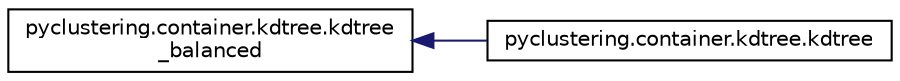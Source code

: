 digraph "Graphical Class Hierarchy"
{
 // INTERACTIVE_SVG=YES
  edge [fontname="Helvetica",fontsize="10",labelfontname="Helvetica",labelfontsize="10"];
  node [fontname="Helvetica",fontsize="10",shape=record];
  rankdir="LR";
  Node0 [label="pyclustering.container.kdtree.kdtree\l_balanced",height=0.2,width=0.4,color="black", fillcolor="white", style="filled",URL="$db/d87/classpyclustering_1_1container_1_1kdtree_1_1kdtree__balanced.html",tooltip="Represents balanced static KD-tree that does not provide services to add and remove nodes after initi..."];
  Node0 -> Node1 [dir="back",color="midnightblue",fontsize="10",style="solid",fontname="Helvetica"];
  Node1 [label="pyclustering.container.kdtree.kdtree",height=0.2,width=0.4,color="black", fillcolor="white", style="filled",URL="$d8/dc8/classpyclustering_1_1container_1_1kdtree_1_1kdtree.html",tooltip="Represents KD Tree that is a space-partitioning data structure for organizing points in a k-dimension..."];
}
